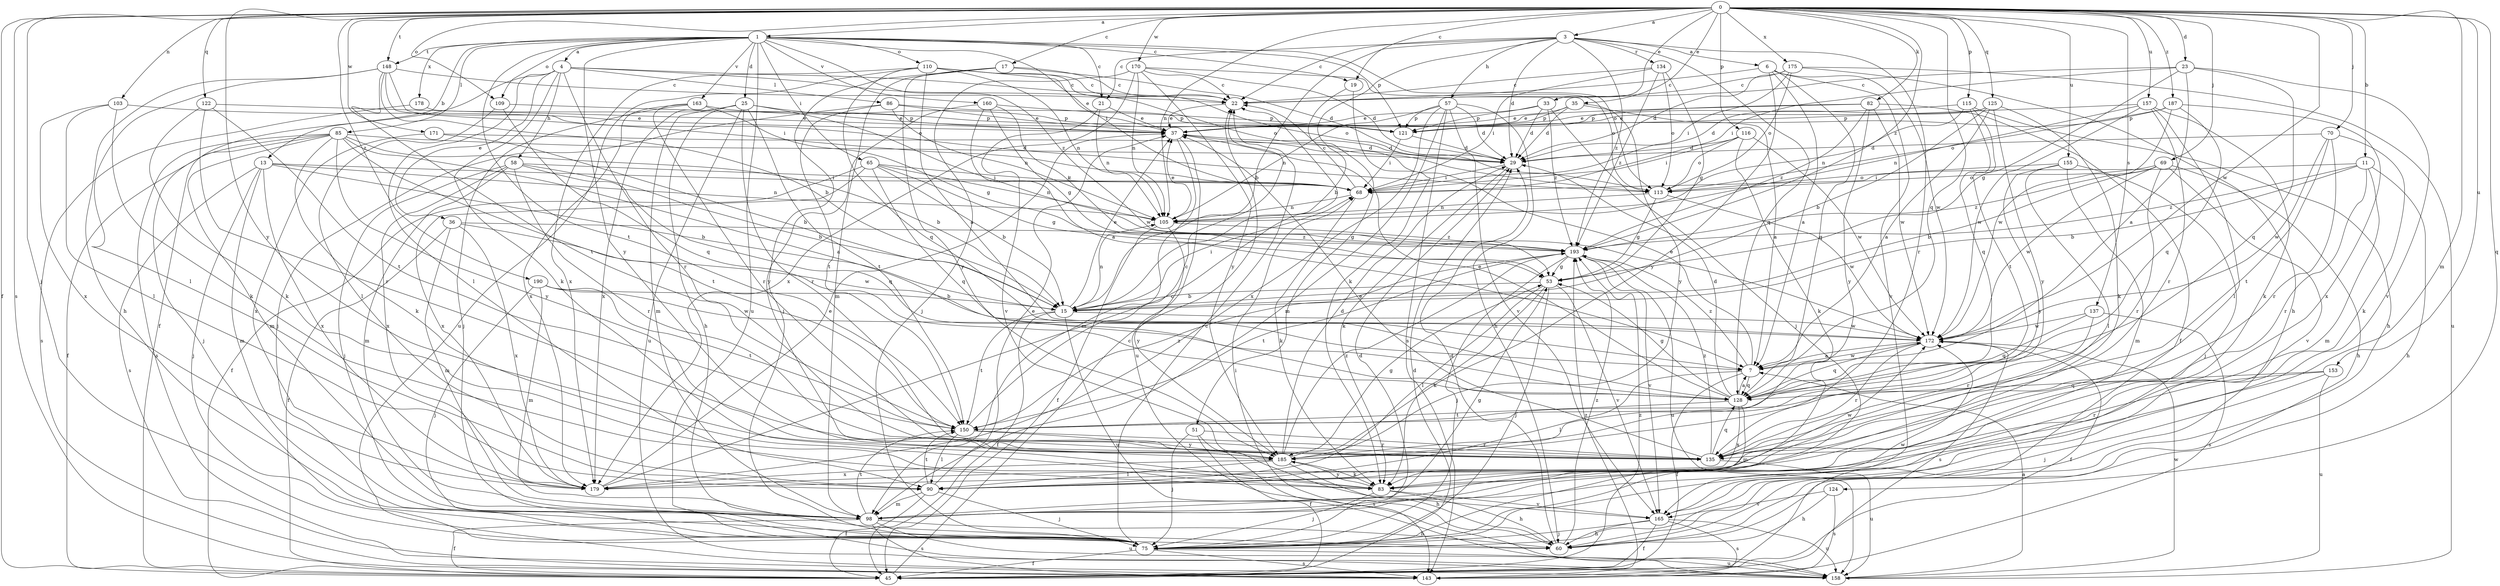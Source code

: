 strict digraph  {
0;
1;
3;
4;
6;
7;
11;
13;
15;
17;
19;
21;
22;
23;
25;
29;
33;
35;
36;
37;
45;
51;
53;
57;
58;
60;
65;
68;
69;
70;
75;
82;
83;
85;
86;
90;
98;
103;
105;
109;
110;
113;
115;
116;
121;
122;
124;
125;
128;
134;
135;
137;
143;
148;
150;
153;
155;
157;
158;
160;
163;
165;
170;
171;
172;
175;
178;
179;
185;
187;
190;
193;
0 -> 1  [label=a];
0 -> 3  [label=a];
0 -> 11  [label=b];
0 -> 17  [label=c];
0 -> 19  [label=c];
0 -> 23  [label=d];
0 -> 33  [label=e];
0 -> 35  [label=e];
0 -> 45  [label=f];
0 -> 69  [label=j];
0 -> 70  [label=j];
0 -> 75  [label=j];
0 -> 82  [label=k];
0 -> 98  [label=m];
0 -> 103  [label=n];
0 -> 105  [label=n];
0 -> 109  [label=o];
0 -> 115  [label=p];
0 -> 116  [label=p];
0 -> 122  [label=q];
0 -> 124  [label=q];
0 -> 125  [label=q];
0 -> 128  [label=q];
0 -> 137  [label=s];
0 -> 143  [label=s];
0 -> 148  [label=t];
0 -> 153  [label=u];
0 -> 155  [label=u];
0 -> 157  [label=u];
0 -> 170  [label=w];
0 -> 171  [label=w];
0 -> 172  [label=w];
0 -> 175  [label=x];
0 -> 185  [label=y];
0 -> 187  [label=z];
0 -> 190  [label=z];
0 -> 193  [label=z];
1 -> 4  [label=a];
1 -> 13  [label=b];
1 -> 19  [label=c];
1 -> 21  [label=c];
1 -> 25  [label=d];
1 -> 65  [label=i];
1 -> 68  [label=i];
1 -> 85  [label=l];
1 -> 109  [label=o];
1 -> 110  [label=o];
1 -> 113  [label=o];
1 -> 121  [label=p];
1 -> 148  [label=t];
1 -> 150  [label=t];
1 -> 158  [label=u];
1 -> 160  [label=v];
1 -> 163  [label=v];
1 -> 178  [label=x];
1 -> 185  [label=y];
1 -> 193  [label=z];
3 -> 6  [label=a];
3 -> 15  [label=b];
3 -> 21  [label=c];
3 -> 22  [label=c];
3 -> 29  [label=d];
3 -> 51  [label=g];
3 -> 57  [label=h];
3 -> 128  [label=q];
3 -> 134  [label=r];
3 -> 135  [label=r];
3 -> 193  [label=z];
4 -> 22  [label=c];
4 -> 36  [label=e];
4 -> 45  [label=f];
4 -> 58  [label=h];
4 -> 83  [label=k];
4 -> 86  [label=l];
4 -> 90  [label=l];
4 -> 113  [label=o];
4 -> 135  [label=r];
6 -> 7  [label=a];
6 -> 22  [label=c];
6 -> 128  [label=q];
6 -> 165  [label=v];
6 -> 172  [label=w];
6 -> 185  [label=y];
7 -> 37  [label=e];
7 -> 45  [label=f];
7 -> 90  [label=l];
7 -> 128  [label=q];
7 -> 172  [label=w];
7 -> 193  [label=z];
11 -> 15  [label=b];
11 -> 60  [label=h];
11 -> 68  [label=i];
11 -> 98  [label=m];
11 -> 135  [label=r];
11 -> 193  [label=z];
13 -> 15  [label=b];
13 -> 68  [label=i];
13 -> 75  [label=j];
13 -> 98  [label=m];
13 -> 105  [label=n];
13 -> 143  [label=s];
13 -> 179  [label=x];
15 -> 37  [label=e];
15 -> 45  [label=f];
15 -> 68  [label=i];
15 -> 105  [label=n];
15 -> 150  [label=t];
15 -> 158  [label=u];
15 -> 172  [label=w];
17 -> 22  [label=c];
17 -> 29  [label=d];
17 -> 75  [label=j];
17 -> 98  [label=m];
17 -> 185  [label=y];
19 -> 15  [label=b];
19 -> 83  [label=k];
21 -> 37  [label=e];
21 -> 105  [label=n];
21 -> 165  [label=v];
22 -> 37  [label=e];
23 -> 7  [label=a];
23 -> 22  [label=c];
23 -> 53  [label=g];
23 -> 68  [label=i];
23 -> 128  [label=q];
23 -> 165  [label=v];
25 -> 37  [label=e];
25 -> 60  [label=h];
25 -> 98  [label=m];
25 -> 135  [label=r];
25 -> 150  [label=t];
25 -> 158  [label=u];
25 -> 172  [label=w];
25 -> 179  [label=x];
29 -> 68  [label=i];
29 -> 83  [label=k];
33 -> 29  [label=d];
33 -> 37  [label=e];
33 -> 75  [label=j];
33 -> 121  [label=p];
33 -> 193  [label=z];
35 -> 7  [label=a];
35 -> 29  [label=d];
35 -> 37  [label=e];
35 -> 121  [label=p];
35 -> 185  [label=y];
36 -> 45  [label=f];
36 -> 98  [label=m];
36 -> 172  [label=w];
36 -> 179  [label=x];
36 -> 193  [label=z];
37 -> 29  [label=d];
37 -> 98  [label=m];
37 -> 158  [label=u];
45 -> 22  [label=c];
45 -> 29  [label=d];
45 -> 193  [label=z];
51 -> 45  [label=f];
51 -> 75  [label=j];
51 -> 135  [label=r];
51 -> 143  [label=s];
53 -> 15  [label=b];
53 -> 75  [label=j];
53 -> 83  [label=k];
53 -> 90  [label=l];
53 -> 165  [label=v];
57 -> 29  [label=d];
57 -> 60  [label=h];
57 -> 98  [label=m];
57 -> 105  [label=n];
57 -> 121  [label=p];
57 -> 143  [label=s];
57 -> 165  [label=v];
57 -> 179  [label=x];
58 -> 15  [label=b];
58 -> 68  [label=i];
58 -> 75  [label=j];
58 -> 98  [label=m];
58 -> 128  [label=q];
58 -> 135  [label=r];
58 -> 179  [label=x];
60 -> 29  [label=d];
60 -> 68  [label=i];
60 -> 193  [label=z];
65 -> 15  [label=b];
65 -> 45  [label=f];
65 -> 53  [label=g];
65 -> 68  [label=i];
65 -> 105  [label=n];
65 -> 128  [label=q];
65 -> 179  [label=x];
68 -> 22  [label=c];
68 -> 83  [label=k];
68 -> 105  [label=n];
69 -> 15  [label=b];
69 -> 60  [label=h];
69 -> 113  [label=o];
69 -> 135  [label=r];
69 -> 165  [label=v];
69 -> 172  [label=w];
69 -> 193  [label=z];
70 -> 29  [label=d];
70 -> 83  [label=k];
70 -> 135  [label=r];
70 -> 150  [label=t];
70 -> 172  [label=w];
75 -> 22  [label=c];
75 -> 29  [label=d];
75 -> 45  [label=f];
75 -> 143  [label=s];
75 -> 158  [label=u];
75 -> 172  [label=w];
82 -> 37  [label=e];
82 -> 45  [label=f];
82 -> 121  [label=p];
82 -> 172  [label=w];
82 -> 185  [label=y];
82 -> 193  [label=z];
83 -> 60  [label=h];
83 -> 75  [label=j];
83 -> 165  [label=v];
83 -> 185  [label=y];
85 -> 7  [label=a];
85 -> 15  [label=b];
85 -> 29  [label=d];
85 -> 45  [label=f];
85 -> 75  [label=j];
85 -> 83  [label=k];
85 -> 98  [label=m];
85 -> 143  [label=s];
85 -> 150  [label=t];
85 -> 185  [label=y];
86 -> 37  [label=e];
86 -> 75  [label=j];
86 -> 105  [label=n];
86 -> 121  [label=p];
86 -> 150  [label=t];
90 -> 37  [label=e];
90 -> 45  [label=f];
90 -> 75  [label=j];
90 -> 98  [label=m];
90 -> 150  [label=t];
90 -> 172  [label=w];
98 -> 45  [label=f];
98 -> 53  [label=g];
98 -> 60  [label=h];
98 -> 143  [label=s];
98 -> 150  [label=t];
98 -> 158  [label=u];
103 -> 37  [label=e];
103 -> 83  [label=k];
103 -> 90  [label=l];
103 -> 179  [label=x];
105 -> 37  [label=e];
105 -> 45  [label=f];
105 -> 185  [label=y];
105 -> 193  [label=z];
109 -> 90  [label=l];
109 -> 121  [label=p];
109 -> 128  [label=q];
110 -> 7  [label=a];
110 -> 22  [label=c];
110 -> 37  [label=e];
110 -> 105  [label=n];
110 -> 113  [label=o];
110 -> 128  [label=q];
110 -> 158  [label=u];
110 -> 179  [label=x];
113 -> 53  [label=g];
113 -> 105  [label=n];
113 -> 172  [label=w];
115 -> 37  [label=e];
115 -> 60  [label=h];
115 -> 105  [label=n];
115 -> 128  [label=q];
115 -> 150  [label=t];
116 -> 29  [label=d];
116 -> 68  [label=i];
116 -> 83  [label=k];
116 -> 113  [label=o];
116 -> 172  [label=w];
121 -> 29  [label=d];
121 -> 68  [label=i];
122 -> 37  [label=e];
122 -> 83  [label=k];
122 -> 135  [label=r];
122 -> 150  [label=t];
124 -> 60  [label=h];
124 -> 143  [label=s];
124 -> 165  [label=v];
125 -> 7  [label=a];
125 -> 15  [label=b];
125 -> 29  [label=d];
125 -> 37  [label=e];
125 -> 83  [label=k];
125 -> 185  [label=y];
128 -> 7  [label=a];
128 -> 29  [label=d];
128 -> 37  [label=e];
128 -> 53  [label=g];
128 -> 98  [label=m];
128 -> 150  [label=t];
128 -> 179  [label=x];
134 -> 22  [label=c];
134 -> 53  [label=g];
134 -> 68  [label=i];
134 -> 113  [label=o];
134 -> 193  [label=z];
135 -> 37  [label=e];
135 -> 128  [label=q];
135 -> 158  [label=u];
135 -> 193  [label=z];
137 -> 128  [label=q];
137 -> 135  [label=r];
137 -> 143  [label=s];
137 -> 172  [label=w];
143 -> 193  [label=z];
148 -> 15  [label=b];
148 -> 22  [label=c];
148 -> 60  [label=h];
148 -> 68  [label=i];
148 -> 90  [label=l];
148 -> 113  [label=o];
148 -> 150  [label=t];
150 -> 22  [label=c];
150 -> 90  [label=l];
150 -> 135  [label=r];
150 -> 185  [label=y];
150 -> 193  [label=z];
153 -> 75  [label=j];
153 -> 128  [label=q];
153 -> 135  [label=r];
153 -> 158  [label=u];
155 -> 75  [label=j];
155 -> 90  [label=l];
155 -> 98  [label=m];
155 -> 113  [label=o];
155 -> 185  [label=y];
157 -> 83  [label=k];
157 -> 90  [label=l];
157 -> 105  [label=n];
157 -> 121  [label=p];
157 -> 135  [label=r];
157 -> 172  [label=w];
158 -> 7  [label=a];
158 -> 172  [label=w];
160 -> 7  [label=a];
160 -> 53  [label=g];
160 -> 121  [label=p];
160 -> 185  [label=y];
160 -> 193  [label=z];
163 -> 53  [label=g];
163 -> 75  [label=j];
163 -> 121  [label=p];
163 -> 135  [label=r];
163 -> 179  [label=x];
165 -> 45  [label=f];
165 -> 60  [label=h];
165 -> 75  [label=j];
165 -> 143  [label=s];
165 -> 158  [label=u];
170 -> 22  [label=c];
170 -> 29  [label=d];
170 -> 75  [label=j];
170 -> 105  [label=n];
170 -> 113  [label=o];
170 -> 179  [label=x];
170 -> 185  [label=y];
171 -> 15  [label=b];
171 -> 29  [label=d];
171 -> 179  [label=x];
172 -> 7  [label=a];
172 -> 45  [label=f];
172 -> 128  [label=q];
172 -> 135  [label=r];
172 -> 143  [label=s];
175 -> 22  [label=c];
175 -> 29  [label=d];
175 -> 60  [label=h];
175 -> 68  [label=i];
175 -> 113  [label=o];
175 -> 158  [label=u];
178 -> 121  [label=p];
178 -> 143  [label=s];
179 -> 22  [label=c];
179 -> 37  [label=e];
185 -> 29  [label=d];
185 -> 53  [label=g];
185 -> 60  [label=h];
185 -> 83  [label=k];
185 -> 90  [label=l];
185 -> 179  [label=x];
185 -> 193  [label=z];
187 -> 113  [label=o];
187 -> 121  [label=p];
187 -> 128  [label=q];
187 -> 172  [label=w];
187 -> 179  [label=x];
190 -> 15  [label=b];
190 -> 75  [label=j];
190 -> 98  [label=m];
190 -> 150  [label=t];
190 -> 172  [label=w];
193 -> 53  [label=g];
193 -> 75  [label=j];
193 -> 150  [label=t];
193 -> 158  [label=u];
193 -> 165  [label=v];
}
